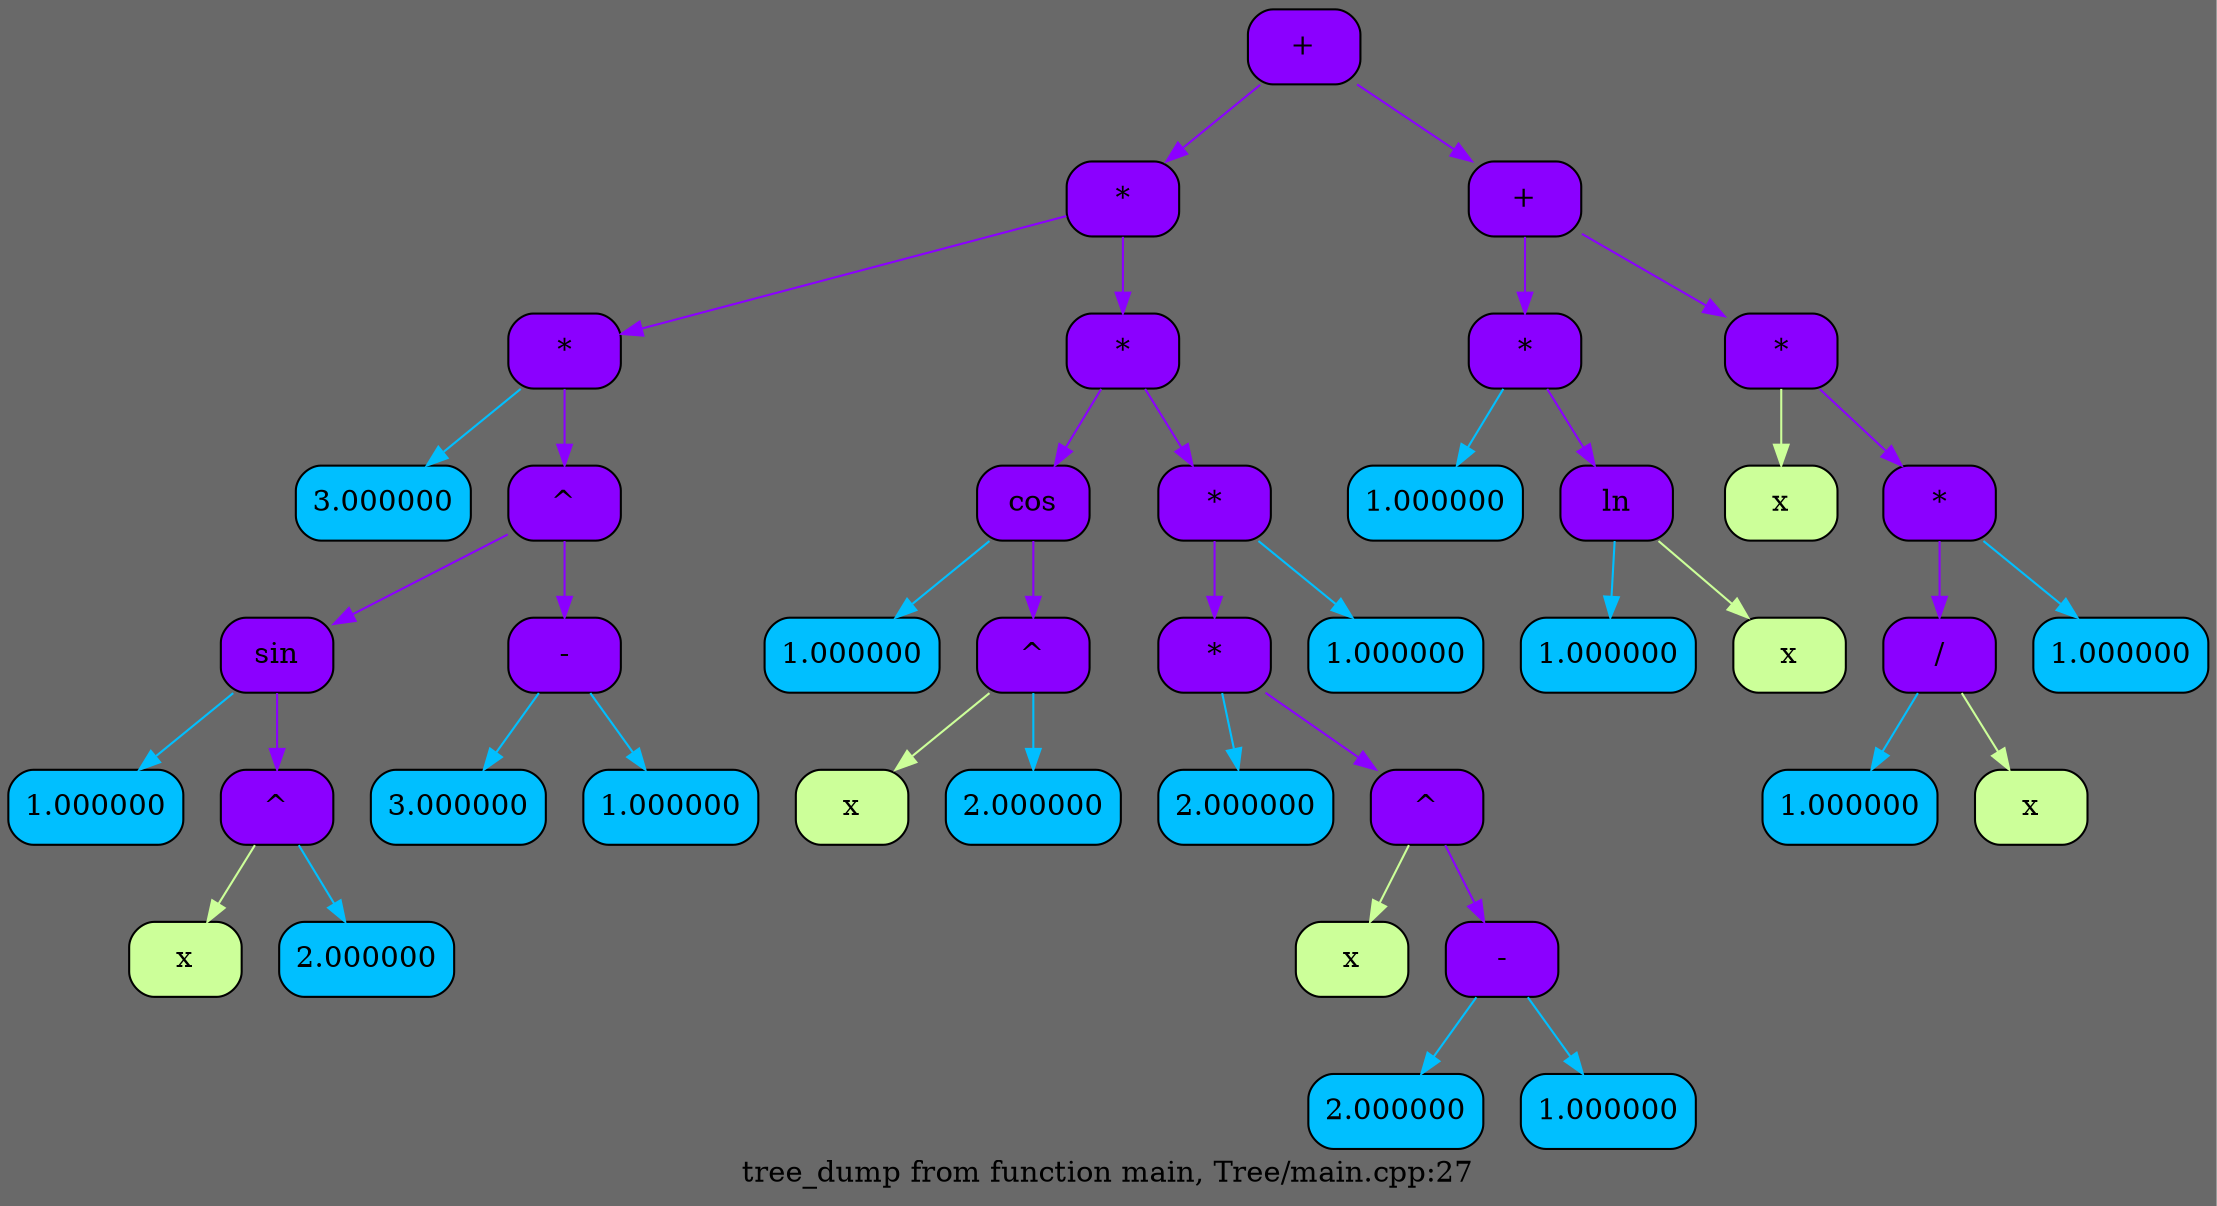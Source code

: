 digraph List {
	rankdir = HR;
	bgcolor = "#696969";
	node0 [shape = Mrecord, style = filled, fillcolor = "#8B00FF", label = "{+}"];
	node1 [shape = Mrecord, style = filled, fillcolor = "#8B00FF", label = "{*}"];
	node0 -> node1 [color = "#8B00FF"];
	node2 [shape = Mrecord, style = filled, fillcolor = "#8B00FF", label = "{*}"];
	node1 -> node2 [color = "#8B00FF"];
	node3 [shape = Mrecord, style = filled, fillcolor = "#00BFFF", label = "{3.000000}"];
	node2 -> node3 [color = "#00BFFF"];
	node4 [shape = Mrecord, style = filled, fillcolor = "#8B00FF", label = "{^}"];
	node2 -> node4 [color = "#8B00FF"];
	node5 [shape = Mrecord, style = filled, fillcolor = "#8B00FF", label = "{sin}"];
	node4 -> node5 [color = "#8B00FF"];
	node6 [shape = Mrecord, style = filled, fillcolor = "#00BFFF", label = "{1.000000}"];
	node5 -> node6 [color = "#00BFFF"];
	node7 [shape = Mrecord, style = filled, fillcolor = "#8B00FF", label = "{^}"];
	node5 -> node7 [color = "#8B00FF"];
	node8 [shape = Mrecord, style = filled, fillcolor = "#ccff99", label = "{x}"];
	node7 -> node8 [color = "#ccff99"];
	node9 [shape = Mrecord, style = filled, fillcolor = "#00BFFF", label = "{2.000000}"];
	node7 -> node9 [color = "#00BFFF"];
	node10 [shape = Mrecord, style = filled, fillcolor = "#8B00FF", label = "{-}"];
	node4 -> node10 [color = "#8B00FF"];
	node11 [shape = Mrecord, style = filled, fillcolor = "#00BFFF", label = "{3.000000}"];
	node10 -> node11 [color = "#00BFFF"];
	node12 [shape = Mrecord, style = filled, fillcolor = "#00BFFF", label = "{1.000000}"];
	node10 -> node12 [color = "#00BFFF"];
	node13 [shape = Mrecord, style = filled, fillcolor = "#8B00FF", label = "{*}"];
	node1 -> node13 [color = "#8B00FF"];
	node14 [shape = Mrecord, style = filled, fillcolor = "#8B00FF", label = "{cos}"];
	node13 -> node14 [color = "#8B00FF"];
	node15 [shape = Mrecord, style = filled, fillcolor = "#00BFFF", label = "{1.000000}"];
	node14 -> node15 [color = "#00BFFF"];
	node16 [shape = Mrecord, style = filled, fillcolor = "#8B00FF", label = "{^}"];
	node14 -> node16 [color = "#8B00FF"];
	node17 [shape = Mrecord, style = filled, fillcolor = "#ccff99", label = "{x}"];
	node16 -> node17 [color = "#ccff99"];
	node18 [shape = Mrecord, style = filled, fillcolor = "#00BFFF", label = "{2.000000}"];
	node16 -> node18 [color = "#00BFFF"];
	node19 [shape = Mrecord, style = filled, fillcolor = "#8B00FF", label = "{*}"];
	node13 -> node19 [color = "#8B00FF"];
	node20 [shape = Mrecord, style = filled, fillcolor = "#8B00FF", label = "{*}"];
	node19 -> node20 [color = "#8B00FF"];
	node21 [shape = Mrecord, style = filled, fillcolor = "#00BFFF", label = "{2.000000}"];
	node20 -> node21 [color = "#00BFFF"];
	node22 [shape = Mrecord, style = filled, fillcolor = "#8B00FF", label = "{^}"];
	node20 -> node22 [color = "#8B00FF"];
	node23 [shape = Mrecord, style = filled, fillcolor = "#ccff99", label = "{x}"];
	node22 -> node23 [color = "#ccff99"];
	node24 [shape = Mrecord, style = filled, fillcolor = "#8B00FF", label = "{-}"];
	node22 -> node24 [color = "#8B00FF"];
	node25 [shape = Mrecord, style = filled, fillcolor = "#00BFFF", label = "{2.000000}"];
	node24 -> node25 [color = "#00BFFF"];
	node26 [shape = Mrecord, style = filled, fillcolor = "#00BFFF", label = "{1.000000}"];
	node24 -> node26 [color = "#00BFFF"];
	node27 [shape = Mrecord, style = filled, fillcolor = "#00BFFF", label = "{1.000000}"];
	node19 -> node27 [color = "#00BFFF"];
	node28 [shape = Mrecord, style = filled, fillcolor = "#8B00FF", label = "{+}"];
	node0 -> node28 [color = "#8B00FF"];
	node29 [shape = Mrecord, style = filled, fillcolor = "#8B00FF", label = "{*}"];
	node28 -> node29 [color = "#8B00FF"];
	node30 [shape = Mrecord, style = filled, fillcolor = "#00BFFF", label = "{1.000000}"];
	node29 -> node30 [color = "#00BFFF"];
	node31 [shape = Mrecord, style = filled, fillcolor = "#8B00FF", label = "{ln}"];
	node29 -> node31 [color = "#8B00FF"];
	node32 [shape = Mrecord, style = filled, fillcolor = "#00BFFF", label = "{1.000000}"];
	node31 -> node32 [color = "#00BFFF"];
	node33 [shape = Mrecord, style = filled, fillcolor = "#ccff99", label = "{x}"];
	node31 -> node33 [color = "#ccff99"];
	node34 [shape = Mrecord, style = filled, fillcolor = "#8B00FF", label = "{*}"];
	node28 -> node34 [color = "#8B00FF"];
	node35 [shape = Mrecord, style = filled, fillcolor = "#ccff99", label = "{x}"];
	node34 -> node35 [color = "#ccff99"];
	node36 [shape = Mrecord, style = filled, fillcolor = "#8B00FF", label = "{*}"];
	node34 -> node36 [color = "#8B00FF"];
	node37 [shape = Mrecord, style = filled, fillcolor = "#8B00FF", label = "{/}"];
	node36 -> node37 [color = "#8B00FF"];
	node38 [shape = Mrecord, style = filled, fillcolor = "#00BFFF", label = "{1.000000}"];
	node37 -> node38 [color = "#00BFFF"];
	node39 [shape = Mrecord, style = filled, fillcolor = "#ccff99", label = "{x}"];
	node37 -> node39 [color = "#ccff99"];
	node40 [shape = Mrecord, style = filled, fillcolor = "#00BFFF", label = "{1.000000}"];
	node36 -> node40 [color = "#00BFFF"];
	label = "tree_dump from function main, Tree/main.cpp:27";}

